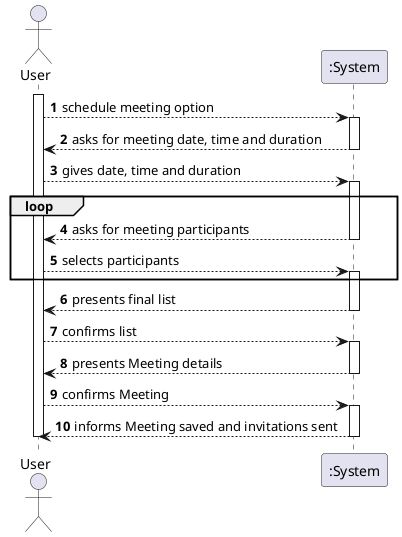 @startuml
'https://plantuml.com/sequence-diagram
autonumber

actor User as usr

activate usr
usr--> ":System" : schedule meeting option


activate ":System"
":System"--> usr : asks for meeting date, time and duration
deactivate ":System"

usr--> ":System" : gives date, time and duration
activate ":System"

group loop
":System" --> usr : asks for meeting participants
deactivate ":System"

usr --> ":System" : selects participants

activate ":System"
end
":System"--> usr : presents final list

deactivate ":System"
usr --> ":System" : confirms list

activate ":System"
":System"--> usr : presents Meeting details
deactivate ":System"

deactivate ":System"
usr --> ":System" : confirms Meeting

activate ":System"
":System"--> usr : informs Meeting saved and invitations sent
deactivate ":System"

deactivate usr
@enduml